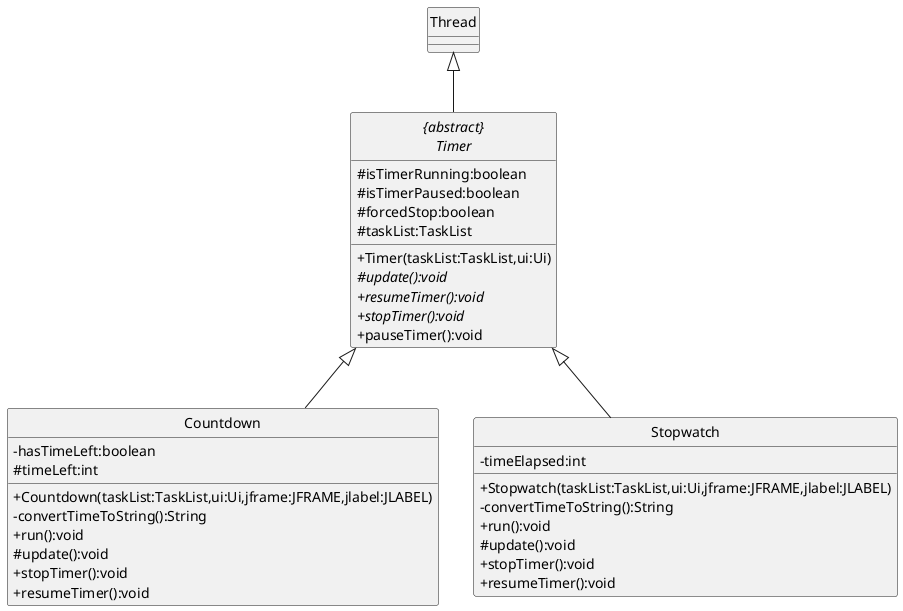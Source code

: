 @startuml
'https://plantuml.com/class-diagram
skinparam classAttributeIconSize 0
hide circle
abstract class "{abstract}\nTimer" as Timer
class Countdown
class Stopwatch

Thread <|-- Timer
Timer <|-- Countdown
Timer <|-- Stopwatch


abstract class Timer {
    # isTimerRunning:boolean
    # isTimerPaused:boolean
    # forcedStop:boolean
    # taskList:TaskList
    + Timer(taskList:TaskList,ui:Ui)
    # update():void {abstract}
    + resumeTimer():void {abstract}
    + stopTimer():void {abstract}
    + pauseTimer():void
}

class Countdown {
    -hasTimeLeft:boolean
    #timeLeft:int
    +Countdown(taskList:TaskList,ui:Ui,jframe:JFRAME,jlabel:JLABEL)
    -convertTimeToString():String
    +run():void
    #update():void
    +stopTimer():void
    +resumeTimer():void
}

class Stopwatch {
    -timeElapsed:int
    +Stopwatch(taskList:TaskList,ui:Ui,jframe:JFRAME,jlabel:JLABEL)
    -convertTimeToString():String
    +run():void
    #update():void
    +stopTimer():void
    +resumeTimer():void
}

@enduml
